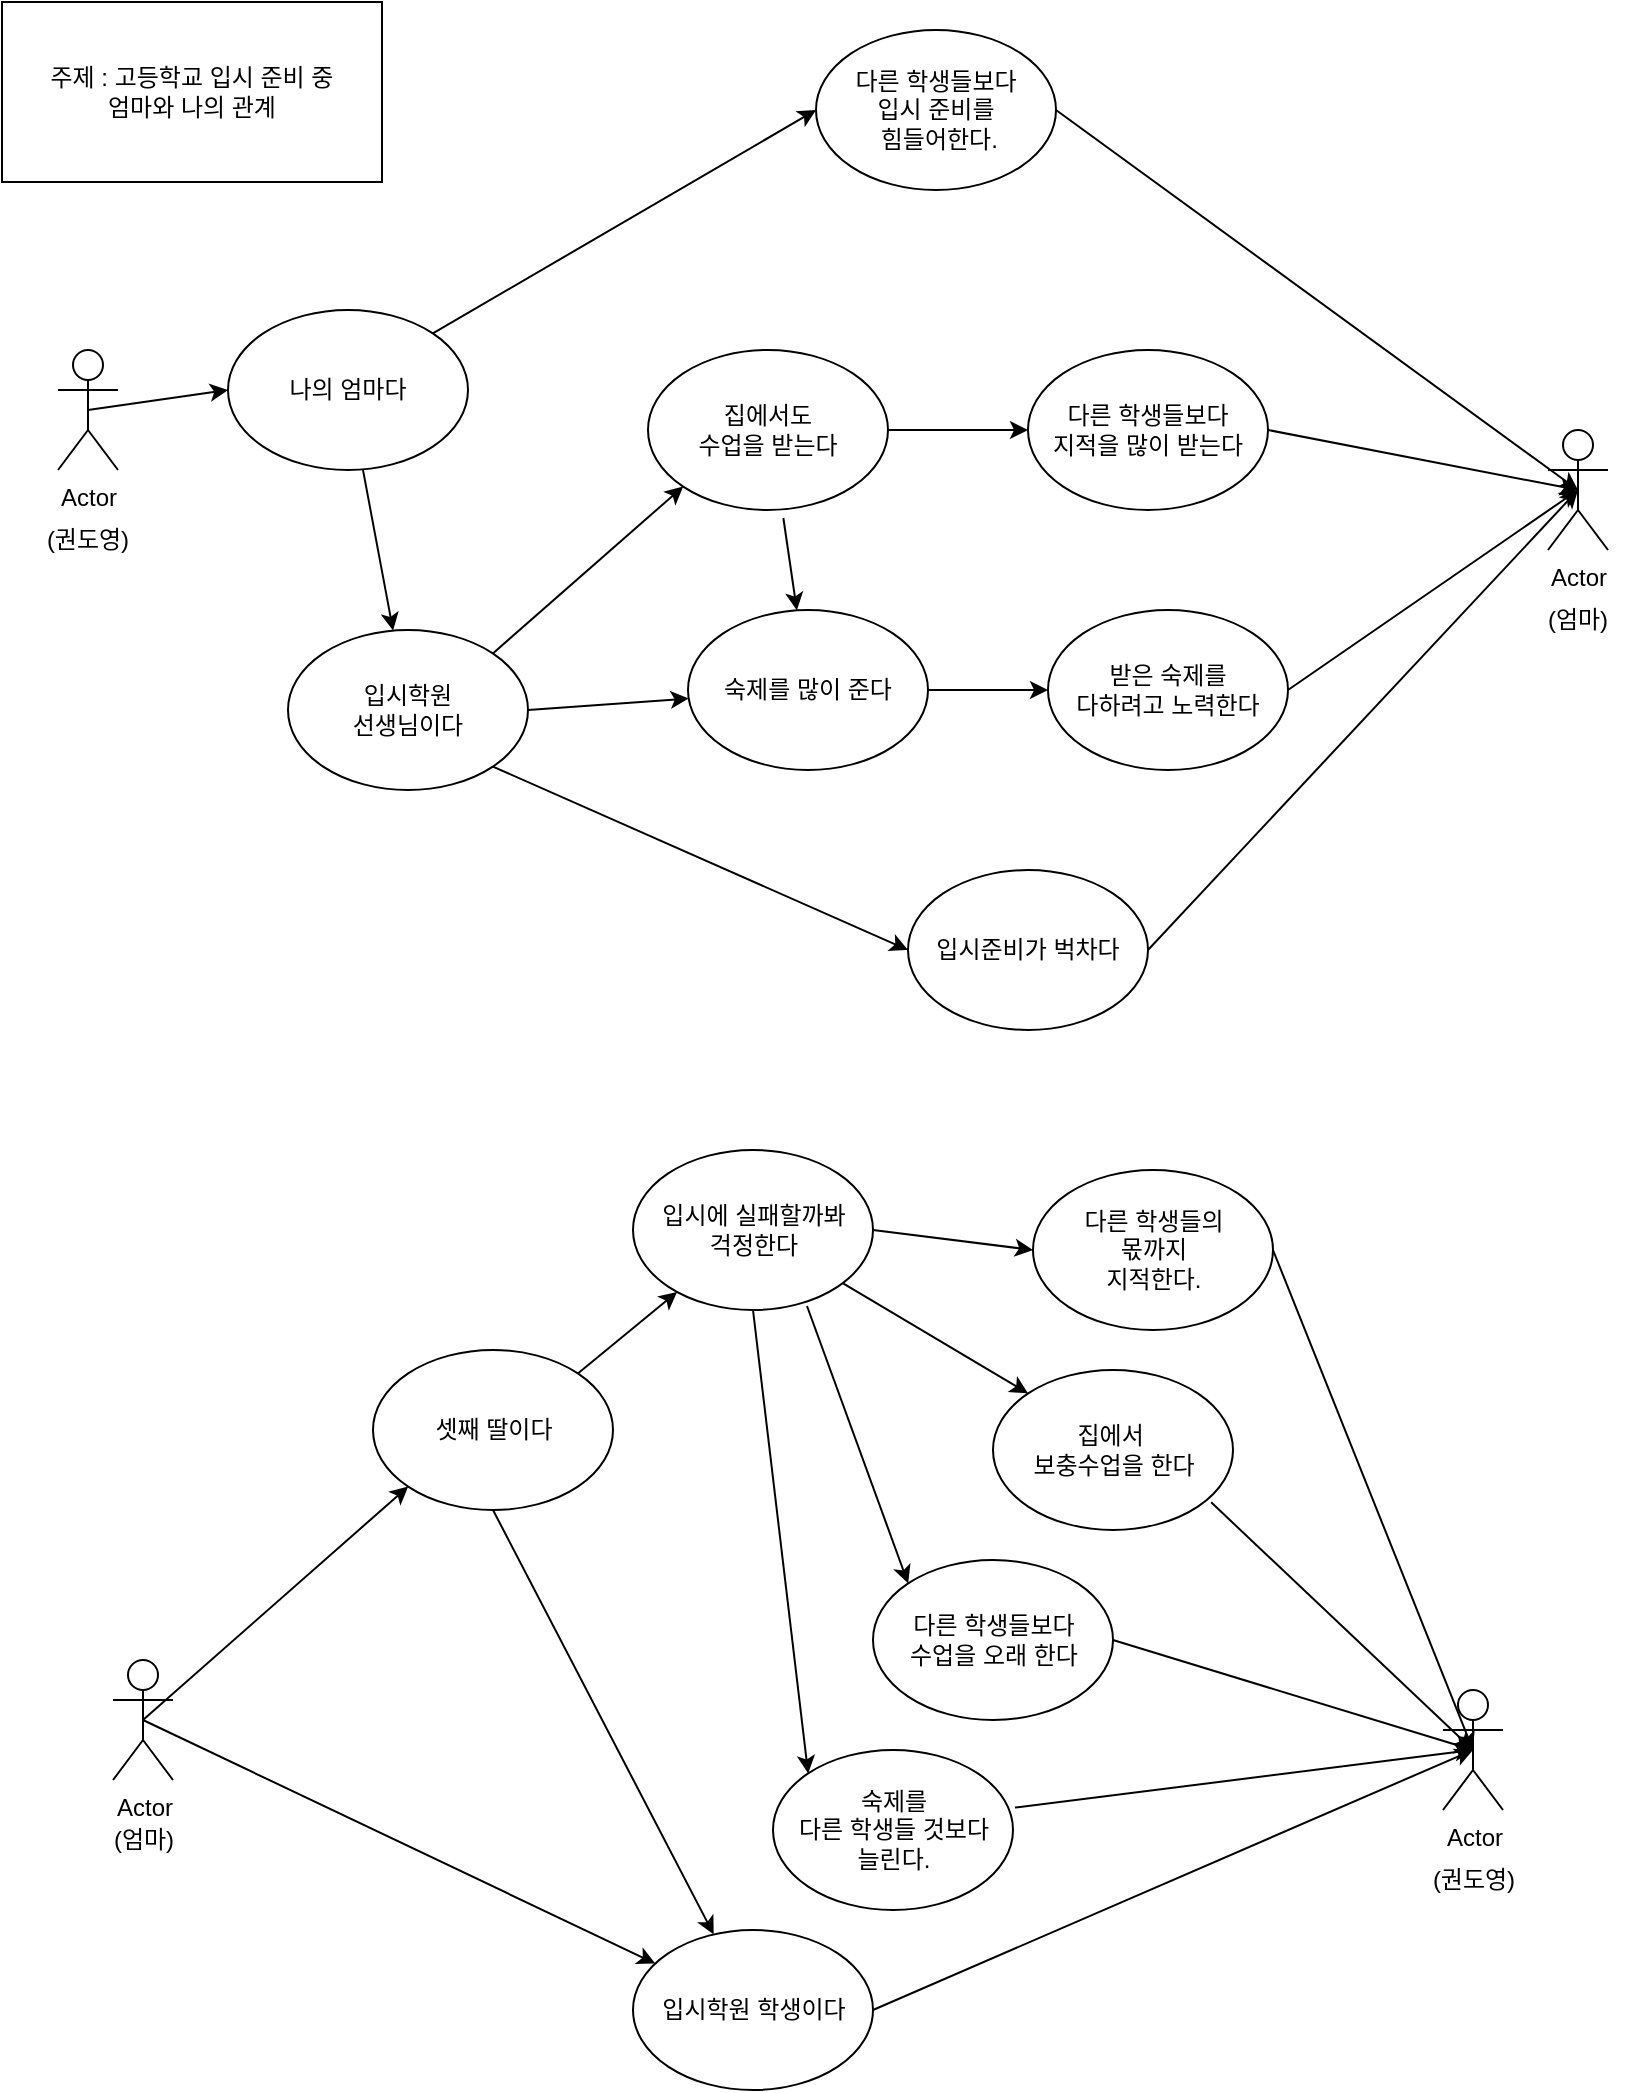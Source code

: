 <mxfile version="21.8.2" type="github">
  <diagram name="페이지-1" id="VqWimh64UQBR1iLVBIOW">
    <mxGraphModel dx="1656" dy="679" grid="1" gridSize="10" guides="1" tooltips="1" connect="1" arrows="1" fold="1" page="1" pageScale="1" pageWidth="827" pageHeight="1169" math="0" shadow="0">
      <root>
        <mxCell id="0" />
        <mxCell id="1" parent="0" />
        <mxCell id="XR8RY6v1jRyCO8kS33ak-1" value="Actor" style="shape=umlActor;verticalLabelPosition=bottom;verticalAlign=top;html=1;outlineConnect=0;" parent="1" vertex="1">
          <mxGeometry x="35" y="200" width="30" height="60" as="geometry" />
        </mxCell>
        <mxCell id="XR8RY6v1jRyCO8kS33ak-2" value="Actor" style="shape=umlActor;verticalLabelPosition=bottom;verticalAlign=top;html=1;outlineConnect=0;" parent="1" vertex="1">
          <mxGeometry x="62.5" y="855" width="30" height="60" as="geometry" />
        </mxCell>
        <mxCell id="XR8RY6v1jRyCO8kS33ak-4" value="(권도영)" style="text;html=1;strokeColor=none;fillColor=none;align=center;verticalAlign=middle;whiteSpace=wrap;rounded=0;" parent="1" vertex="1">
          <mxGeometry x="20" y="280" width="60" height="30" as="geometry" />
        </mxCell>
        <mxCell id="XR8RY6v1jRyCO8kS33ak-5" value="(엄마)" style="text;html=1;strokeColor=none;fillColor=none;align=center;verticalAlign=middle;whiteSpace=wrap;rounded=0;" parent="1" vertex="1">
          <mxGeometry x="47.5" y="930" width="60" height="30" as="geometry" />
        </mxCell>
        <mxCell id="XR8RY6v1jRyCO8kS33ak-6" value="Actor" style="shape=umlActor;verticalLabelPosition=bottom;verticalAlign=top;html=1;outlineConnect=0;" parent="1" vertex="1">
          <mxGeometry x="780" y="240" width="30" height="60" as="geometry" />
        </mxCell>
        <mxCell id="XR8RY6v1jRyCO8kS33ak-7" value="(엄마)" style="text;html=1;strokeColor=none;fillColor=none;align=center;verticalAlign=middle;whiteSpace=wrap;rounded=0;" parent="1" vertex="1">
          <mxGeometry x="765" y="320" width="60" height="30" as="geometry" />
        </mxCell>
        <mxCell id="XR8RY6v1jRyCO8kS33ak-8" value="Actor" style="shape=umlActor;verticalLabelPosition=bottom;verticalAlign=top;html=1;outlineConnect=0;" parent="1" vertex="1">
          <mxGeometry x="727.5" y="870" width="30" height="60" as="geometry" />
        </mxCell>
        <mxCell id="XR8RY6v1jRyCO8kS33ak-9" value="(권도영)" style="text;html=1;strokeColor=none;fillColor=none;align=center;verticalAlign=middle;whiteSpace=wrap;rounded=0;" parent="1" vertex="1">
          <mxGeometry x="712.5" y="950" width="60" height="30" as="geometry" />
        </mxCell>
        <mxCell id="XR8RY6v1jRyCO8kS33ak-10" value="" style="endArrow=classic;html=1;rounded=0;entryX=0;entryY=0.5;entryDx=0;entryDy=0;exitX=0.5;exitY=0.5;exitDx=0;exitDy=0;exitPerimeter=0;" parent="1" source="XR8RY6v1jRyCO8kS33ak-1" target="XR8RY6v1jRyCO8kS33ak-11" edge="1">
          <mxGeometry width="50" height="50" relative="1" as="geometry">
            <mxPoint x="70" y="220" as="sourcePoint" />
            <mxPoint x="290" y="190" as="targetPoint" />
          </mxGeometry>
        </mxCell>
        <mxCell id="XR8RY6v1jRyCO8kS33ak-11" value="나의 엄마다" style="ellipse;whiteSpace=wrap;html=1;" parent="1" vertex="1">
          <mxGeometry x="120" y="180.0" width="120" height="80" as="geometry" />
        </mxCell>
        <mxCell id="XR8RY6v1jRyCO8kS33ak-12" value="" style="endArrow=classic;html=1;rounded=0;" parent="1" source="XR8RY6v1jRyCO8kS33ak-11" target="XR8RY6v1jRyCO8kS33ak-13" edge="1">
          <mxGeometry width="50" height="50" relative="1" as="geometry">
            <mxPoint x="125" y="395.225" as="sourcePoint" />
            <mxPoint x="360" y="290" as="targetPoint" />
          </mxGeometry>
        </mxCell>
        <mxCell id="XR8RY6v1jRyCO8kS33ak-13" value="입시학원&lt;br&gt;선생님이다" style="ellipse;whiteSpace=wrap;html=1;" parent="1" vertex="1">
          <mxGeometry x="150" y="340.0" width="120" height="80" as="geometry" />
        </mxCell>
        <mxCell id="XR8RY6v1jRyCO8kS33ak-14" value="" style="endArrow=classic;html=1;rounded=0;exitX=1;exitY=0.5;exitDx=0;exitDy=0;" parent="1" source="XR8RY6v1jRyCO8kS33ak-13" target="XR8RY6v1jRyCO8kS33ak-17" edge="1">
          <mxGeometry width="50" height="50" relative="1" as="geometry">
            <mxPoint x="320" y="350" as="sourcePoint" />
            <mxPoint x="442" y="447.2" as="targetPoint" />
          </mxGeometry>
        </mxCell>
        <mxCell id="XR8RY6v1jRyCO8kS33ak-15" value="받은 숙제를 &lt;br&gt;다하려고 노력한다" style="ellipse;whiteSpace=wrap;html=1;" parent="1" vertex="1">
          <mxGeometry x="530" y="330.0" width="120" height="80" as="geometry" />
        </mxCell>
        <mxCell id="XR8RY6v1jRyCO8kS33ak-17" value="숙제를 많이 준다" style="ellipse;whiteSpace=wrap;html=1;" parent="1" vertex="1">
          <mxGeometry x="350" y="330.0" width="120" height="80" as="geometry" />
        </mxCell>
        <mxCell id="XR8RY6v1jRyCO8kS33ak-20" value="" style="endArrow=classic;html=1;rounded=0;exitX=0.5;exitY=0.5;exitDx=0;exitDy=0;exitPerimeter=0;entryX=0;entryY=1;entryDx=0;entryDy=0;" parent="1" source="XR8RY6v1jRyCO8kS33ak-2" target="XR8RY6v1jRyCO8kS33ak-21" edge="1">
          <mxGeometry width="50" height="50" relative="1" as="geometry">
            <mxPoint x="142.5" y="910" as="sourcePoint" />
            <mxPoint x="337.5" y="750" as="targetPoint" />
          </mxGeometry>
        </mxCell>
        <mxCell id="XR8RY6v1jRyCO8kS33ak-21" value="셋째 딸이다" style="ellipse;whiteSpace=wrap;html=1;" parent="1" vertex="1">
          <mxGeometry x="192.5" y="700.0" width="120" height="80" as="geometry" />
        </mxCell>
        <mxCell id="XR8RY6v1jRyCO8kS33ak-22" value="" style="endArrow=classic;html=1;rounded=0;exitX=0.5;exitY=0.5;exitDx=0;exitDy=0;exitPerimeter=0;" parent="1" source="XR8RY6v1jRyCO8kS33ak-2" target="XR8RY6v1jRyCO8kS33ak-23" edge="1">
          <mxGeometry width="50" height="50" relative="1" as="geometry">
            <mxPoint x="137.5" y="880" as="sourcePoint" />
            <mxPoint x="432.5" y="920" as="targetPoint" />
          </mxGeometry>
        </mxCell>
        <mxCell id="XR8RY6v1jRyCO8kS33ak-23" value="입시학원 학생이다" style="ellipse;whiteSpace=wrap;html=1;" parent="1" vertex="1">
          <mxGeometry x="322.5" y="990" width="120" height="80" as="geometry" />
        </mxCell>
        <mxCell id="XR8RY6v1jRyCO8kS33ak-24" value="" style="endArrow=classic;html=1;rounded=0;exitX=1;exitY=0;exitDx=0;exitDy=0;" parent="1" source="XR8RY6v1jRyCO8kS33ak-21" target="XR8RY6v1jRyCO8kS33ak-25" edge="1">
          <mxGeometry width="50" height="50" relative="1" as="geometry">
            <mxPoint x="167.5" y="950" as="sourcePoint" />
            <mxPoint x="462.5" y="980" as="targetPoint" />
          </mxGeometry>
        </mxCell>
        <mxCell id="XR8RY6v1jRyCO8kS33ak-25" value="입시에 실패할까봐 &lt;br&gt;걱정한다" style="ellipse;whiteSpace=wrap;html=1;" parent="1" vertex="1">
          <mxGeometry x="322.5" y="600.0" width="120" height="80" as="geometry" />
        </mxCell>
        <mxCell id="XR8RY6v1jRyCO8kS33ak-26" value="" style="endArrow=classic;html=1;rounded=0;entryX=0;entryY=0;entryDx=0;entryDy=0;" parent="1" source="XR8RY6v1jRyCO8kS33ak-25" target="XPimVd6Rkzdu8GMwYQWJ-13" edge="1">
          <mxGeometry width="50" height="50" relative="1" as="geometry">
            <mxPoint x="141.47" y="728.97" as="sourcePoint" />
            <mxPoint x="302.496" y="1051.023" as="targetPoint" />
          </mxGeometry>
        </mxCell>
        <mxCell id="XR8RY6v1jRyCO8kS33ak-27" value="숙제를&lt;br&gt;다른 학생들 것보다&lt;br&gt;늘린다." style="ellipse;whiteSpace=wrap;html=1;" parent="1" vertex="1">
          <mxGeometry x="392.5" y="900" width="120" height="80" as="geometry" />
        </mxCell>
        <mxCell id="XR8RY6v1jRyCO8kS33ak-29" value="" style="endArrow=classic;html=1;rounded=0;exitX=1.008;exitY=0.36;exitDx=0;exitDy=0;entryX=0.5;entryY=0.5;entryDx=0;entryDy=0;entryPerimeter=0;exitPerimeter=0;" parent="1" source="XR8RY6v1jRyCO8kS33ak-27" target="XR8RY6v1jRyCO8kS33ak-8" edge="1">
          <mxGeometry width="50" height="50" relative="1" as="geometry">
            <mxPoint x="636.5" y="1014" as="sourcePoint" />
            <mxPoint x="687.5" y="1046" as="targetPoint" />
          </mxGeometry>
        </mxCell>
        <mxCell id="XR8RY6v1jRyCO8kS33ak-32" value="" style="endArrow=classic;html=1;rounded=0;exitX=1;exitY=0.5;exitDx=0;exitDy=0;entryX=0;entryY=0.5;entryDx=0;entryDy=0;" parent="1" source="XR8RY6v1jRyCO8kS33ak-25" target="XPimVd6Rkzdu8GMwYQWJ-18" edge="1">
          <mxGeometry width="50" height="50" relative="1" as="geometry">
            <mxPoint x="647.5" y="1029" as="sourcePoint" />
            <mxPoint x="562.5" y="700" as="targetPoint" />
          </mxGeometry>
        </mxCell>
        <mxCell id="XR8RY6v1jRyCO8kS33ak-33" value="다른 학생들보다&lt;br&gt;수업을 오래 한다" style="ellipse;whiteSpace=wrap;html=1;" parent="1" vertex="1">
          <mxGeometry x="442.5" y="805" width="120" height="80" as="geometry" />
        </mxCell>
        <mxCell id="XR8RY6v1jRyCO8kS33ak-35" value="" style="endArrow=classic;html=1;rounded=0;exitX=1;exitY=0.5;exitDx=0;exitDy=0;" parent="1" source="XR8RY6v1jRyCO8kS33ak-33" edge="1">
          <mxGeometry width="50" height="50" relative="1" as="geometry">
            <mxPoint x="647.5" y="1029" as="sourcePoint" />
            <mxPoint x="742.5" y="900" as="targetPoint" />
          </mxGeometry>
        </mxCell>
        <mxCell id="XR8RY6v1jRyCO8kS33ak-36" value="" style="endArrow=classic;html=1;rounded=0;entryX=0;entryY=0;entryDx=0;entryDy=0;exitX=0.725;exitY=0.975;exitDx=0;exitDy=0;exitPerimeter=0;" parent="1" source="XR8RY6v1jRyCO8kS33ak-25" edge="1" target="XR8RY6v1jRyCO8kS33ak-33">
          <mxGeometry width="50" height="50" relative="1" as="geometry">
            <mxPoint x="82.5" y="1105.0" as="sourcePoint" />
            <mxPoint x="502.5" y="1050" as="targetPoint" />
          </mxGeometry>
        </mxCell>
        <mxCell id="XR8RY6v1jRyCO8kS33ak-37" value="" style="endArrow=classic;html=1;rounded=0;entryX=0.5;entryY=0.5;entryDx=0;entryDy=0;entryPerimeter=0;exitX=0.909;exitY=0.827;exitDx=0;exitDy=0;exitPerimeter=0;" parent="1" source="XPimVd6Rkzdu8GMwYQWJ-13" target="XR8RY6v1jRyCO8kS33ak-8" edge="1">
          <mxGeometry width="50" height="50" relative="1" as="geometry">
            <mxPoint x="612.5" y="730" as="sourcePoint" />
            <mxPoint x="752.5" y="910" as="targetPoint" />
          </mxGeometry>
        </mxCell>
        <mxCell id="XR8RY6v1jRyCO8kS33ak-38" value="" style="endArrow=classic;html=1;rounded=0;exitX=1;exitY=0.5;exitDx=0;exitDy=0;" parent="1" source="XPimVd6Rkzdu8GMwYQWJ-15" target="XPimVd6Rkzdu8GMwYQWJ-6" edge="1">
          <mxGeometry width="50" height="50" relative="1" as="geometry">
            <mxPoint x="551" y="107" as="sourcePoint" />
            <mxPoint x="481" y="145" as="targetPoint" />
          </mxGeometry>
        </mxCell>
        <mxCell id="XR8RY6v1jRyCO8kS33ak-39" value="" style="endArrow=classic;html=1;rounded=0;exitX=1;exitY=0;exitDx=0;exitDy=0;entryX=0;entryY=0.5;entryDx=0;entryDy=0;" parent="1" source="XR8RY6v1jRyCO8kS33ak-11" target="XPimVd6Rkzdu8GMwYQWJ-27" edge="1">
          <mxGeometry width="50" height="50" relative="1" as="geometry">
            <mxPoint x="285.0" y="240.0" as="sourcePoint" />
            <mxPoint x="715" y="210" as="targetPoint" />
          </mxGeometry>
        </mxCell>
        <mxCell id="XR8RY6v1jRyCO8kS33ak-40" value="" style="endArrow=classic;html=1;rounded=0;exitX=1;exitY=0.5;exitDx=0;exitDy=0;entryX=0.5;entryY=0.5;entryDx=0;entryDy=0;entryPerimeter=0;" parent="1" source="XR8RY6v1jRyCO8kS33ak-15" target="XR8RY6v1jRyCO8kS33ak-6" edge="1">
          <mxGeometry width="50" height="50" relative="1" as="geometry">
            <mxPoint x="520" y="280" as="sourcePoint" />
            <mxPoint x="710" y="360" as="targetPoint" />
          </mxGeometry>
        </mxCell>
        <mxCell id="XR8RY6v1jRyCO8kS33ak-41" value="" style="endArrow=classic;html=1;rounded=0;exitX=1;exitY=0.5;exitDx=0;exitDy=0;entryX=0;entryY=0.5;entryDx=0;entryDy=0;" parent="1" source="XR8RY6v1jRyCO8kS33ak-17" target="XR8RY6v1jRyCO8kS33ak-15" edge="1">
          <mxGeometry width="50" height="50" relative="1" as="geometry">
            <mxPoint x="623.96" y="456.04" as="sourcePoint" />
            <mxPoint x="786" y="355.0" as="targetPoint" />
          </mxGeometry>
        </mxCell>
        <mxCell id="XPimVd6Rkzdu8GMwYQWJ-4" value="주제 : 고등학교 입시 준비 중&lt;br&gt;엄마와 나의 관계" style="rounded=0;whiteSpace=wrap;html=1;" vertex="1" parent="1">
          <mxGeometry x="7" y="26" width="190" height="90" as="geometry" />
        </mxCell>
        <mxCell id="XPimVd6Rkzdu8GMwYQWJ-6" value="다른 학생들보다&lt;br&gt;지적을 많이 받는다" style="ellipse;whiteSpace=wrap;html=1;" vertex="1" parent="1">
          <mxGeometry x="520" y="200.0" width="120" height="80" as="geometry" />
        </mxCell>
        <mxCell id="XPimVd6Rkzdu8GMwYQWJ-7" value="" style="endArrow=classic;html=1;rounded=0;exitX=1;exitY=0.5;exitDx=0;exitDy=0;entryX=0.5;entryY=0.5;entryDx=0;entryDy=0;entryPerimeter=0;" edge="1" parent="1" source="XPimVd6Rkzdu8GMwYQWJ-6" target="XR8RY6v1jRyCO8kS33ak-6">
          <mxGeometry width="50" height="50" relative="1" as="geometry">
            <mxPoint x="400" y="310" as="sourcePoint" />
            <mxPoint x="710" y="360" as="targetPoint" />
          </mxGeometry>
        </mxCell>
        <mxCell id="XPimVd6Rkzdu8GMwYQWJ-8" value="" style="endArrow=classic;html=1;rounded=0;exitX=1;exitY=0;exitDx=0;exitDy=0;entryX=0;entryY=1;entryDx=0;entryDy=0;" edge="1" parent="1" source="XR8RY6v1jRyCO8kS33ak-13" target="XPimVd6Rkzdu8GMwYQWJ-15">
          <mxGeometry width="50" height="50" relative="1" as="geometry">
            <mxPoint x="405" y="25" as="sourcePoint" />
            <mxPoint x="341" y="145.0" as="targetPoint" />
          </mxGeometry>
        </mxCell>
        <mxCell id="XPimVd6Rkzdu8GMwYQWJ-10" value="" style="endArrow=classic;html=1;rounded=0;exitX=0.564;exitY=1.05;exitDx=0;exitDy=0;exitPerimeter=0;" edge="1" parent="1" source="XPimVd6Rkzdu8GMwYQWJ-15" target="XR8RY6v1jRyCO8kS33ak-17">
          <mxGeometry width="50" height="50" relative="1" as="geometry">
            <mxPoint x="640" y="70.0" as="sourcePoint" />
            <mxPoint x="855" y="90.0" as="targetPoint" />
          </mxGeometry>
        </mxCell>
        <mxCell id="XPimVd6Rkzdu8GMwYQWJ-13" value="집에서&amp;nbsp;&lt;br&gt;보충수업을 한다" style="ellipse;whiteSpace=wrap;html=1;" vertex="1" parent="1">
          <mxGeometry x="502.5" y="710.0" width="120" height="80" as="geometry" />
        </mxCell>
        <mxCell id="XPimVd6Rkzdu8GMwYQWJ-15" value="집에서도 &lt;br&gt;수업을 받는다" style="ellipse;whiteSpace=wrap;html=1;" vertex="1" parent="1">
          <mxGeometry x="330" y="200.0" width="120" height="80" as="geometry" />
        </mxCell>
        <mxCell id="XPimVd6Rkzdu8GMwYQWJ-17" value="" style="endArrow=classic;html=1;rounded=0;exitX=1;exitY=0.5;exitDx=0;exitDy=0;entryX=0.5;entryY=0.5;entryDx=0;entryDy=0;entryPerimeter=0;" edge="1" parent="1" target="XR8RY6v1jRyCO8kS33ak-8" source="XR8RY6v1jRyCO8kS33ak-23">
          <mxGeometry width="50" height="50" relative="1" as="geometry">
            <mxPoint x="262.496" y="1107.906" as="sourcePoint" />
            <mxPoint x="548.451" y="910.003" as="targetPoint" />
          </mxGeometry>
        </mxCell>
        <mxCell id="XPimVd6Rkzdu8GMwYQWJ-18" value="다른 학생들의 &lt;br&gt;몫까지&lt;br&gt;지적한다." style="ellipse;whiteSpace=wrap;html=1;" vertex="1" parent="1">
          <mxGeometry x="522.5" y="610.0" width="120" height="80" as="geometry" />
        </mxCell>
        <mxCell id="XPimVd6Rkzdu8GMwYQWJ-19" value="" style="endArrow=classic;html=1;rounded=0;exitX=1;exitY=0.5;exitDx=0;exitDy=0;" edge="1" parent="1" source="XPimVd6Rkzdu8GMwYQWJ-18">
          <mxGeometry width="50" height="50" relative="1" as="geometry">
            <mxPoint x="552.5" y="740" as="sourcePoint" />
            <mxPoint x="742.5" y="900" as="targetPoint" />
          </mxGeometry>
        </mxCell>
        <mxCell id="XPimVd6Rkzdu8GMwYQWJ-23" value="" style="endArrow=classic;html=1;rounded=0;exitX=1;exitY=1;exitDx=0;exitDy=0;entryX=0;entryY=0.5;entryDx=0;entryDy=0;" edge="1" parent="1" target="XPimVd6Rkzdu8GMwYQWJ-24" source="XR8RY6v1jRyCO8kS33ak-13">
          <mxGeometry width="50" height="50" relative="1" as="geometry">
            <mxPoint x="120" y="500" as="sourcePoint" />
            <mxPoint x="385" y="440" as="targetPoint" />
          </mxGeometry>
        </mxCell>
        <mxCell id="XPimVd6Rkzdu8GMwYQWJ-24" value="입시준비가 벅차다" style="ellipse;whiteSpace=wrap;html=1;" vertex="1" parent="1">
          <mxGeometry x="460" y="460.0" width="120" height="80" as="geometry" />
        </mxCell>
        <mxCell id="XPimVd6Rkzdu8GMwYQWJ-25" value="" style="endArrow=classic;html=1;rounded=0;exitX=1;exitY=0.5;exitDx=0;exitDy=0;entryX=0.5;entryY=0.5;entryDx=0;entryDy=0;entryPerimeter=0;" edge="1" parent="1" source="XPimVd6Rkzdu8GMwYQWJ-24" target="XR8RY6v1jRyCO8kS33ak-6">
          <mxGeometry width="50" height="50" relative="1" as="geometry">
            <mxPoint x="449" y="340" as="sourcePoint" />
            <mxPoint x="725" y="500" as="targetPoint" />
          </mxGeometry>
        </mxCell>
        <mxCell id="XPimVd6Rkzdu8GMwYQWJ-27" value="다른 학생들보다&lt;br&gt;입시 준비를&lt;br&gt;&amp;nbsp;힘들어한다." style="ellipse;whiteSpace=wrap;html=1;" vertex="1" parent="1">
          <mxGeometry x="414" y="40" width="120" height="80" as="geometry" />
        </mxCell>
        <mxCell id="XPimVd6Rkzdu8GMwYQWJ-28" value="" style="endArrow=classic;html=1;rounded=0;exitX=1;exitY=0.5;exitDx=0;exitDy=0;entryX=0.5;entryY=0.5;entryDx=0;entryDy=0;entryPerimeter=0;" edge="1" parent="1" source="XPimVd6Rkzdu8GMwYQWJ-27" target="XR8RY6v1jRyCO8kS33ak-6">
          <mxGeometry width="50" height="50" relative="1" as="geometry">
            <mxPoint x="660" y="120" as="sourcePoint" />
            <mxPoint x="875" y="260" as="targetPoint" />
          </mxGeometry>
        </mxCell>
        <mxCell id="XPimVd6Rkzdu8GMwYQWJ-30" value="" style="endArrow=classic;html=1;rounded=0;entryX=0;entryY=0;entryDx=0;entryDy=0;exitX=0.5;exitY=1;exitDx=0;exitDy=0;" edge="1" parent="1" source="XR8RY6v1jRyCO8kS33ak-25" target="XR8RY6v1jRyCO8kS33ak-27">
          <mxGeometry width="50" height="50" relative="1" as="geometry">
            <mxPoint x="392.5" y="690" as="sourcePoint" />
            <mxPoint x="462.5" y="1000" as="targetPoint" />
          </mxGeometry>
        </mxCell>
        <mxCell id="XPimVd6Rkzdu8GMwYQWJ-31" value="" style="endArrow=classic;html=1;rounded=0;exitX=0.5;exitY=1;exitDx=0;exitDy=0;" edge="1" parent="1" source="XR8RY6v1jRyCO8kS33ak-21" target="XR8RY6v1jRyCO8kS33ak-23">
          <mxGeometry width="50" height="50" relative="1" as="geometry">
            <mxPoint x="212.5" y="915.0" as="sourcePoint" />
            <mxPoint x="202.5" y="780" as="targetPoint" />
          </mxGeometry>
        </mxCell>
      </root>
    </mxGraphModel>
  </diagram>
</mxfile>
